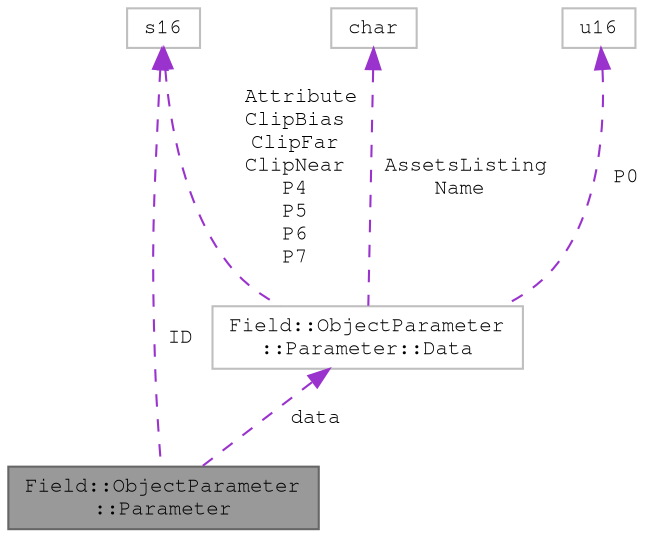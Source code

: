 digraph "Field::ObjectParameter::Parameter"
{
 // LATEX_PDF_SIZE
  bgcolor="transparent";
  edge [fontname=FreeMono,fontsize=10,labelfontname=FreeMono,labelfontsize=10];
  node [fontname=FreeMono,fontsize=10,shape=box,height=0.2,width=0.4];
  Node1 [label="Field::ObjectParameter\l::Parameter",height=0.2,width=0.4,color="gray40", fillcolor="grey60", style="filled", fontcolor="black",tooltip="sizeof=0x74"];
  Node2 -> Node1 [dir="back",color="darkorchid3",style="dashed",label=" ID" ];
  Node2 [label="s16",height=0.2,width=0.4,color="grey75", fillcolor="white", style="filled",tooltip=" "];
  Node3 -> Node1 [dir="back",color="darkorchid3",style="dashed",label=" data" ];
  Node3 [label="Field::ObjectParameter\l::Parameter::Data",height=0.2,width=0.4,color="grey75", fillcolor="white", style="filled",URL="$class_field_1_1_object_parameter.html#struct_field_1_1_object_parameter_1_1_parameter_1_1_data",tooltip=" "];
  Node4 -> Node3 [dir="back",color="darkorchid3",style="dashed",label=" AssetsListing\nName" ];
  Node4 [label="char",height=0.2,width=0.4,color="grey75", fillcolor="white", style="filled",tooltip=" "];
  Node5 -> Node3 [dir="back",color="darkorchid3",style="dashed",label=" P0" ];
  Node5 [label="u16",height=0.2,width=0.4,color="grey75", fillcolor="white", style="filled",URL="$classu16.html",tooltip=" "];
  Node2 -> Node3 [dir="back",color="darkorchid3",style="dashed",label=" Attribute\nClipBias\nClipFar\nClipNear\nP4\nP5\nP6\nP7" ];
}
